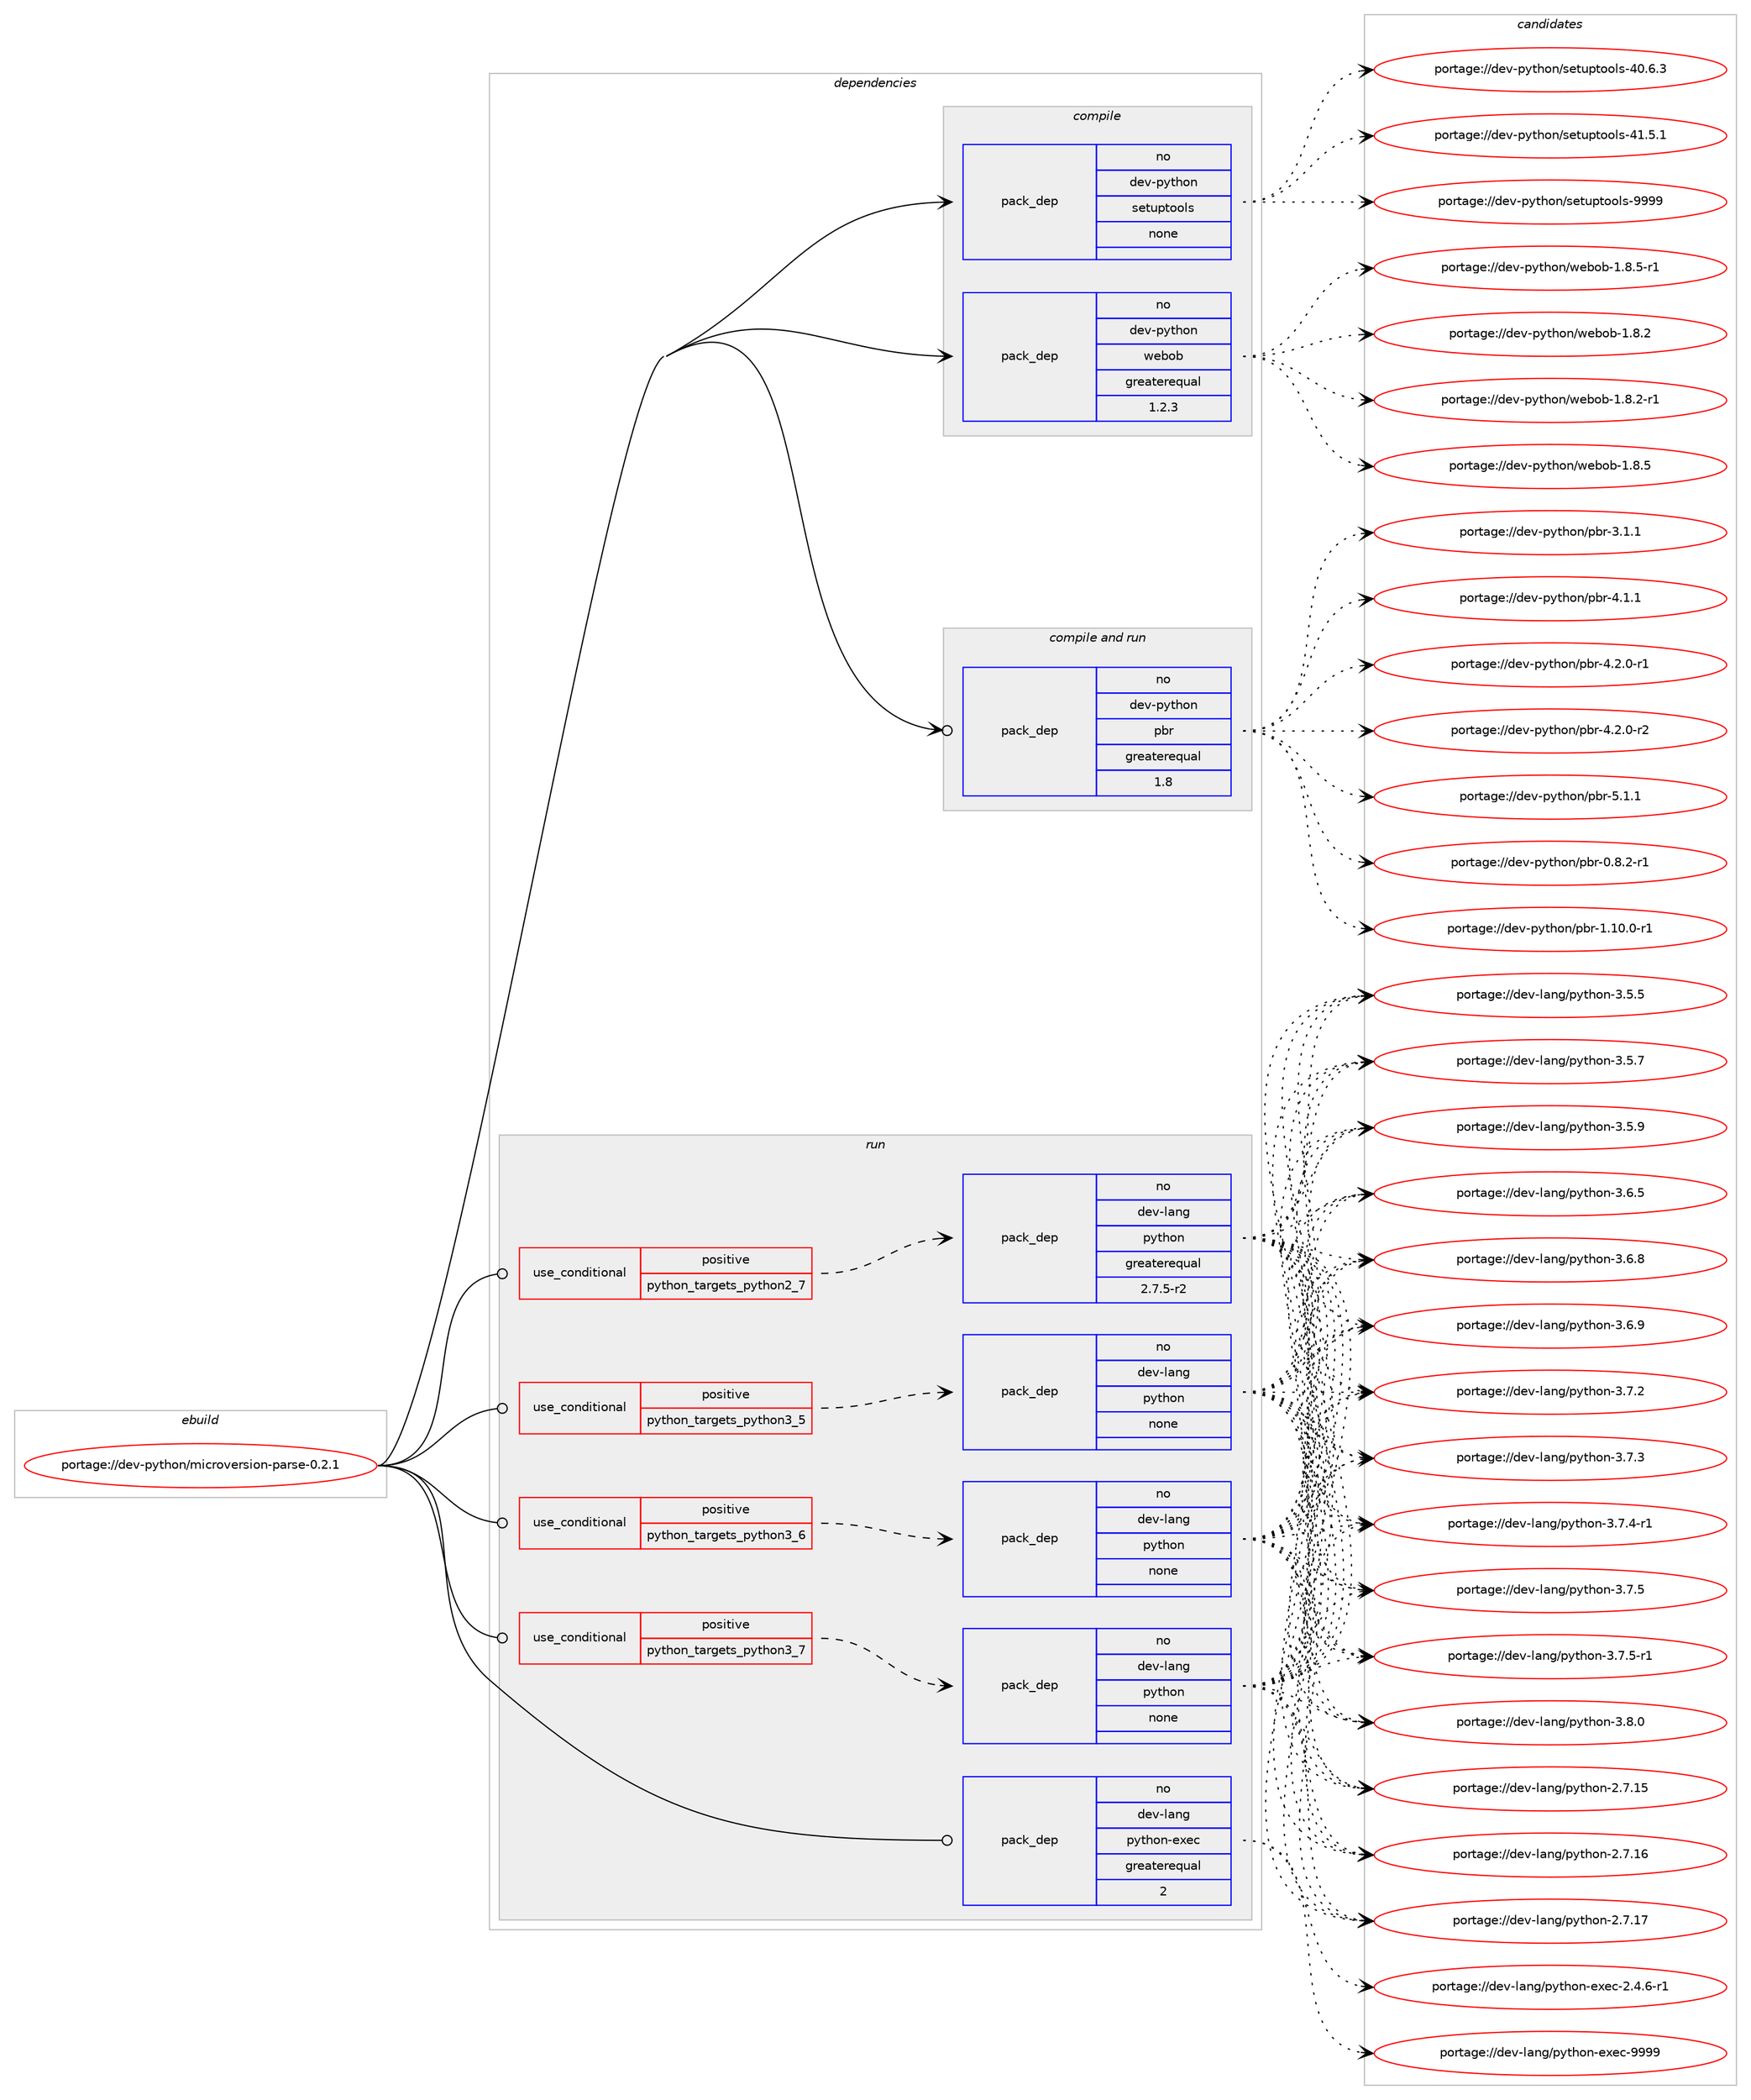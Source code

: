 digraph prolog {

# *************
# Graph options
# *************

newrank=true;
concentrate=true;
compound=true;
graph [rankdir=LR,fontname=Helvetica,fontsize=10,ranksep=1.5];#, ranksep=2.5, nodesep=0.2];
edge  [arrowhead=vee];
node  [fontname=Helvetica,fontsize=10];

# **********
# The ebuild
# **********

subgraph cluster_leftcol {
color=gray;
rank=same;
label=<<i>ebuild</i>>;
id [label="portage://dev-python/microversion-parse-0.2.1", color=red, width=4, href="../dev-python/microversion-parse-0.2.1.svg"];
}

# ****************
# The dependencies
# ****************

subgraph cluster_midcol {
color=gray;
label=<<i>dependencies</i>>;
subgraph cluster_compile {
fillcolor="#eeeeee";
style=filled;
label=<<i>compile</i>>;
subgraph pack114318 {
dependency149398 [label=<<TABLE BORDER="0" CELLBORDER="1" CELLSPACING="0" CELLPADDING="4" WIDTH="220"><TR><TD ROWSPAN="6" CELLPADDING="30">pack_dep</TD></TR><TR><TD WIDTH="110">no</TD></TR><TR><TD>dev-python</TD></TR><TR><TD>setuptools</TD></TR><TR><TD>none</TD></TR><TR><TD></TD></TR></TABLE>>, shape=none, color=blue];
}
id:e -> dependency149398:w [weight=20,style="solid",arrowhead="vee"];
subgraph pack114319 {
dependency149399 [label=<<TABLE BORDER="0" CELLBORDER="1" CELLSPACING="0" CELLPADDING="4" WIDTH="220"><TR><TD ROWSPAN="6" CELLPADDING="30">pack_dep</TD></TR><TR><TD WIDTH="110">no</TD></TR><TR><TD>dev-python</TD></TR><TR><TD>webob</TD></TR><TR><TD>greaterequal</TD></TR><TR><TD>1.2.3</TD></TR></TABLE>>, shape=none, color=blue];
}
id:e -> dependency149399:w [weight=20,style="solid",arrowhead="vee"];
}
subgraph cluster_compileandrun {
fillcolor="#eeeeee";
style=filled;
label=<<i>compile and run</i>>;
subgraph pack114320 {
dependency149400 [label=<<TABLE BORDER="0" CELLBORDER="1" CELLSPACING="0" CELLPADDING="4" WIDTH="220"><TR><TD ROWSPAN="6" CELLPADDING="30">pack_dep</TD></TR><TR><TD WIDTH="110">no</TD></TR><TR><TD>dev-python</TD></TR><TR><TD>pbr</TD></TR><TR><TD>greaterequal</TD></TR><TR><TD>1.8</TD></TR></TABLE>>, shape=none, color=blue];
}
id:e -> dependency149400:w [weight=20,style="solid",arrowhead="odotvee"];
}
subgraph cluster_run {
fillcolor="#eeeeee";
style=filled;
label=<<i>run</i>>;
subgraph cond31754 {
dependency149401 [label=<<TABLE BORDER="0" CELLBORDER="1" CELLSPACING="0" CELLPADDING="4"><TR><TD ROWSPAN="3" CELLPADDING="10">use_conditional</TD></TR><TR><TD>positive</TD></TR><TR><TD>python_targets_python2_7</TD></TR></TABLE>>, shape=none, color=red];
subgraph pack114321 {
dependency149402 [label=<<TABLE BORDER="0" CELLBORDER="1" CELLSPACING="0" CELLPADDING="4" WIDTH="220"><TR><TD ROWSPAN="6" CELLPADDING="30">pack_dep</TD></TR><TR><TD WIDTH="110">no</TD></TR><TR><TD>dev-lang</TD></TR><TR><TD>python</TD></TR><TR><TD>greaterequal</TD></TR><TR><TD>2.7.5-r2</TD></TR></TABLE>>, shape=none, color=blue];
}
dependency149401:e -> dependency149402:w [weight=20,style="dashed",arrowhead="vee"];
}
id:e -> dependency149401:w [weight=20,style="solid",arrowhead="odot"];
subgraph cond31755 {
dependency149403 [label=<<TABLE BORDER="0" CELLBORDER="1" CELLSPACING="0" CELLPADDING="4"><TR><TD ROWSPAN="3" CELLPADDING="10">use_conditional</TD></TR><TR><TD>positive</TD></TR><TR><TD>python_targets_python3_5</TD></TR></TABLE>>, shape=none, color=red];
subgraph pack114322 {
dependency149404 [label=<<TABLE BORDER="0" CELLBORDER="1" CELLSPACING="0" CELLPADDING="4" WIDTH="220"><TR><TD ROWSPAN="6" CELLPADDING="30">pack_dep</TD></TR><TR><TD WIDTH="110">no</TD></TR><TR><TD>dev-lang</TD></TR><TR><TD>python</TD></TR><TR><TD>none</TD></TR><TR><TD></TD></TR></TABLE>>, shape=none, color=blue];
}
dependency149403:e -> dependency149404:w [weight=20,style="dashed",arrowhead="vee"];
}
id:e -> dependency149403:w [weight=20,style="solid",arrowhead="odot"];
subgraph cond31756 {
dependency149405 [label=<<TABLE BORDER="0" CELLBORDER="1" CELLSPACING="0" CELLPADDING="4"><TR><TD ROWSPAN="3" CELLPADDING="10">use_conditional</TD></TR><TR><TD>positive</TD></TR><TR><TD>python_targets_python3_6</TD></TR></TABLE>>, shape=none, color=red];
subgraph pack114323 {
dependency149406 [label=<<TABLE BORDER="0" CELLBORDER="1" CELLSPACING="0" CELLPADDING="4" WIDTH="220"><TR><TD ROWSPAN="6" CELLPADDING="30">pack_dep</TD></TR><TR><TD WIDTH="110">no</TD></TR><TR><TD>dev-lang</TD></TR><TR><TD>python</TD></TR><TR><TD>none</TD></TR><TR><TD></TD></TR></TABLE>>, shape=none, color=blue];
}
dependency149405:e -> dependency149406:w [weight=20,style="dashed",arrowhead="vee"];
}
id:e -> dependency149405:w [weight=20,style="solid",arrowhead="odot"];
subgraph cond31757 {
dependency149407 [label=<<TABLE BORDER="0" CELLBORDER="1" CELLSPACING="0" CELLPADDING="4"><TR><TD ROWSPAN="3" CELLPADDING="10">use_conditional</TD></TR><TR><TD>positive</TD></TR><TR><TD>python_targets_python3_7</TD></TR></TABLE>>, shape=none, color=red];
subgraph pack114324 {
dependency149408 [label=<<TABLE BORDER="0" CELLBORDER="1" CELLSPACING="0" CELLPADDING="4" WIDTH="220"><TR><TD ROWSPAN="6" CELLPADDING="30">pack_dep</TD></TR><TR><TD WIDTH="110">no</TD></TR><TR><TD>dev-lang</TD></TR><TR><TD>python</TD></TR><TR><TD>none</TD></TR><TR><TD></TD></TR></TABLE>>, shape=none, color=blue];
}
dependency149407:e -> dependency149408:w [weight=20,style="dashed",arrowhead="vee"];
}
id:e -> dependency149407:w [weight=20,style="solid",arrowhead="odot"];
subgraph pack114325 {
dependency149409 [label=<<TABLE BORDER="0" CELLBORDER="1" CELLSPACING="0" CELLPADDING="4" WIDTH="220"><TR><TD ROWSPAN="6" CELLPADDING="30">pack_dep</TD></TR><TR><TD WIDTH="110">no</TD></TR><TR><TD>dev-lang</TD></TR><TR><TD>python-exec</TD></TR><TR><TD>greaterequal</TD></TR><TR><TD>2</TD></TR></TABLE>>, shape=none, color=blue];
}
id:e -> dependency149409:w [weight=20,style="solid",arrowhead="odot"];
}
}

# **************
# The candidates
# **************

subgraph cluster_choices {
rank=same;
color=gray;
label=<<i>candidates</i>>;

subgraph choice114318 {
color=black;
nodesep=1;
choiceportage100101118451121211161041111104711510111611711211611111110811545524846544651 [label="portage://dev-python/setuptools-40.6.3", color=red, width=4,href="../dev-python/setuptools-40.6.3.svg"];
choiceportage100101118451121211161041111104711510111611711211611111110811545524946534649 [label="portage://dev-python/setuptools-41.5.1", color=red, width=4,href="../dev-python/setuptools-41.5.1.svg"];
choiceportage10010111845112121116104111110471151011161171121161111111081154557575757 [label="portage://dev-python/setuptools-9999", color=red, width=4,href="../dev-python/setuptools-9999.svg"];
dependency149398:e -> choiceportage100101118451121211161041111104711510111611711211611111110811545524846544651:w [style=dotted,weight="100"];
dependency149398:e -> choiceportage100101118451121211161041111104711510111611711211611111110811545524946534649:w [style=dotted,weight="100"];
dependency149398:e -> choiceportage10010111845112121116104111110471151011161171121161111111081154557575757:w [style=dotted,weight="100"];
}
subgraph choice114319 {
color=black;
nodesep=1;
choiceportage10010111845112121116104111110471191019811198454946564650 [label="portage://dev-python/webob-1.8.2", color=red, width=4,href="../dev-python/webob-1.8.2.svg"];
choiceportage100101118451121211161041111104711910198111984549465646504511449 [label="portage://dev-python/webob-1.8.2-r1", color=red, width=4,href="../dev-python/webob-1.8.2-r1.svg"];
choiceportage10010111845112121116104111110471191019811198454946564653 [label="portage://dev-python/webob-1.8.5", color=red, width=4,href="../dev-python/webob-1.8.5.svg"];
choiceportage100101118451121211161041111104711910198111984549465646534511449 [label="portage://dev-python/webob-1.8.5-r1", color=red, width=4,href="../dev-python/webob-1.8.5-r1.svg"];
dependency149399:e -> choiceportage10010111845112121116104111110471191019811198454946564650:w [style=dotted,weight="100"];
dependency149399:e -> choiceportage100101118451121211161041111104711910198111984549465646504511449:w [style=dotted,weight="100"];
dependency149399:e -> choiceportage10010111845112121116104111110471191019811198454946564653:w [style=dotted,weight="100"];
dependency149399:e -> choiceportage100101118451121211161041111104711910198111984549465646534511449:w [style=dotted,weight="100"];
}
subgraph choice114320 {
color=black;
nodesep=1;
choiceportage1001011184511212111610411111047112981144548465646504511449 [label="portage://dev-python/pbr-0.8.2-r1", color=red, width=4,href="../dev-python/pbr-0.8.2-r1.svg"];
choiceportage100101118451121211161041111104711298114454946494846484511449 [label="portage://dev-python/pbr-1.10.0-r1", color=red, width=4,href="../dev-python/pbr-1.10.0-r1.svg"];
choiceportage100101118451121211161041111104711298114455146494649 [label="portage://dev-python/pbr-3.1.1", color=red, width=4,href="../dev-python/pbr-3.1.1.svg"];
choiceportage100101118451121211161041111104711298114455246494649 [label="portage://dev-python/pbr-4.1.1", color=red, width=4,href="../dev-python/pbr-4.1.1.svg"];
choiceportage1001011184511212111610411111047112981144552465046484511449 [label="portage://dev-python/pbr-4.2.0-r1", color=red, width=4,href="../dev-python/pbr-4.2.0-r1.svg"];
choiceportage1001011184511212111610411111047112981144552465046484511450 [label="portage://dev-python/pbr-4.2.0-r2", color=red, width=4,href="../dev-python/pbr-4.2.0-r2.svg"];
choiceportage100101118451121211161041111104711298114455346494649 [label="portage://dev-python/pbr-5.1.1", color=red, width=4,href="../dev-python/pbr-5.1.1.svg"];
dependency149400:e -> choiceportage1001011184511212111610411111047112981144548465646504511449:w [style=dotted,weight="100"];
dependency149400:e -> choiceportage100101118451121211161041111104711298114454946494846484511449:w [style=dotted,weight="100"];
dependency149400:e -> choiceportage100101118451121211161041111104711298114455146494649:w [style=dotted,weight="100"];
dependency149400:e -> choiceportage100101118451121211161041111104711298114455246494649:w [style=dotted,weight="100"];
dependency149400:e -> choiceportage1001011184511212111610411111047112981144552465046484511449:w [style=dotted,weight="100"];
dependency149400:e -> choiceportage1001011184511212111610411111047112981144552465046484511450:w [style=dotted,weight="100"];
dependency149400:e -> choiceportage100101118451121211161041111104711298114455346494649:w [style=dotted,weight="100"];
}
subgraph choice114321 {
color=black;
nodesep=1;
choiceportage10010111845108971101034711212111610411111045504655464953 [label="portage://dev-lang/python-2.7.15", color=red, width=4,href="../dev-lang/python-2.7.15.svg"];
choiceportage10010111845108971101034711212111610411111045504655464954 [label="portage://dev-lang/python-2.7.16", color=red, width=4,href="../dev-lang/python-2.7.16.svg"];
choiceportage10010111845108971101034711212111610411111045504655464955 [label="portage://dev-lang/python-2.7.17", color=red, width=4,href="../dev-lang/python-2.7.17.svg"];
choiceportage100101118451089711010347112121116104111110455146534653 [label="portage://dev-lang/python-3.5.5", color=red, width=4,href="../dev-lang/python-3.5.5.svg"];
choiceportage100101118451089711010347112121116104111110455146534655 [label="portage://dev-lang/python-3.5.7", color=red, width=4,href="../dev-lang/python-3.5.7.svg"];
choiceportage100101118451089711010347112121116104111110455146534657 [label="portage://dev-lang/python-3.5.9", color=red, width=4,href="../dev-lang/python-3.5.9.svg"];
choiceportage100101118451089711010347112121116104111110455146544653 [label="portage://dev-lang/python-3.6.5", color=red, width=4,href="../dev-lang/python-3.6.5.svg"];
choiceportage100101118451089711010347112121116104111110455146544656 [label="portage://dev-lang/python-3.6.8", color=red, width=4,href="../dev-lang/python-3.6.8.svg"];
choiceportage100101118451089711010347112121116104111110455146544657 [label="portage://dev-lang/python-3.6.9", color=red, width=4,href="../dev-lang/python-3.6.9.svg"];
choiceportage100101118451089711010347112121116104111110455146554650 [label="portage://dev-lang/python-3.7.2", color=red, width=4,href="../dev-lang/python-3.7.2.svg"];
choiceportage100101118451089711010347112121116104111110455146554651 [label="portage://dev-lang/python-3.7.3", color=red, width=4,href="../dev-lang/python-3.7.3.svg"];
choiceportage1001011184510897110103471121211161041111104551465546524511449 [label="portage://dev-lang/python-3.7.4-r1", color=red, width=4,href="../dev-lang/python-3.7.4-r1.svg"];
choiceportage100101118451089711010347112121116104111110455146554653 [label="portage://dev-lang/python-3.7.5", color=red, width=4,href="../dev-lang/python-3.7.5.svg"];
choiceportage1001011184510897110103471121211161041111104551465546534511449 [label="portage://dev-lang/python-3.7.5-r1", color=red, width=4,href="../dev-lang/python-3.7.5-r1.svg"];
choiceportage100101118451089711010347112121116104111110455146564648 [label="portage://dev-lang/python-3.8.0", color=red, width=4,href="../dev-lang/python-3.8.0.svg"];
dependency149402:e -> choiceportage10010111845108971101034711212111610411111045504655464953:w [style=dotted,weight="100"];
dependency149402:e -> choiceportage10010111845108971101034711212111610411111045504655464954:w [style=dotted,weight="100"];
dependency149402:e -> choiceportage10010111845108971101034711212111610411111045504655464955:w [style=dotted,weight="100"];
dependency149402:e -> choiceportage100101118451089711010347112121116104111110455146534653:w [style=dotted,weight="100"];
dependency149402:e -> choiceportage100101118451089711010347112121116104111110455146534655:w [style=dotted,weight="100"];
dependency149402:e -> choiceportage100101118451089711010347112121116104111110455146534657:w [style=dotted,weight="100"];
dependency149402:e -> choiceportage100101118451089711010347112121116104111110455146544653:w [style=dotted,weight="100"];
dependency149402:e -> choiceportage100101118451089711010347112121116104111110455146544656:w [style=dotted,weight="100"];
dependency149402:e -> choiceportage100101118451089711010347112121116104111110455146544657:w [style=dotted,weight="100"];
dependency149402:e -> choiceportage100101118451089711010347112121116104111110455146554650:w [style=dotted,weight="100"];
dependency149402:e -> choiceportage100101118451089711010347112121116104111110455146554651:w [style=dotted,weight="100"];
dependency149402:e -> choiceportage1001011184510897110103471121211161041111104551465546524511449:w [style=dotted,weight="100"];
dependency149402:e -> choiceportage100101118451089711010347112121116104111110455146554653:w [style=dotted,weight="100"];
dependency149402:e -> choiceportage1001011184510897110103471121211161041111104551465546534511449:w [style=dotted,weight="100"];
dependency149402:e -> choiceportage100101118451089711010347112121116104111110455146564648:w [style=dotted,weight="100"];
}
subgraph choice114322 {
color=black;
nodesep=1;
choiceportage10010111845108971101034711212111610411111045504655464953 [label="portage://dev-lang/python-2.7.15", color=red, width=4,href="../dev-lang/python-2.7.15.svg"];
choiceportage10010111845108971101034711212111610411111045504655464954 [label="portage://dev-lang/python-2.7.16", color=red, width=4,href="../dev-lang/python-2.7.16.svg"];
choiceportage10010111845108971101034711212111610411111045504655464955 [label="portage://dev-lang/python-2.7.17", color=red, width=4,href="../dev-lang/python-2.7.17.svg"];
choiceportage100101118451089711010347112121116104111110455146534653 [label="portage://dev-lang/python-3.5.5", color=red, width=4,href="../dev-lang/python-3.5.5.svg"];
choiceportage100101118451089711010347112121116104111110455146534655 [label="portage://dev-lang/python-3.5.7", color=red, width=4,href="../dev-lang/python-3.5.7.svg"];
choiceportage100101118451089711010347112121116104111110455146534657 [label="portage://dev-lang/python-3.5.9", color=red, width=4,href="../dev-lang/python-3.5.9.svg"];
choiceportage100101118451089711010347112121116104111110455146544653 [label="portage://dev-lang/python-3.6.5", color=red, width=4,href="../dev-lang/python-3.6.5.svg"];
choiceportage100101118451089711010347112121116104111110455146544656 [label="portage://dev-lang/python-3.6.8", color=red, width=4,href="../dev-lang/python-3.6.8.svg"];
choiceportage100101118451089711010347112121116104111110455146544657 [label="portage://dev-lang/python-3.6.9", color=red, width=4,href="../dev-lang/python-3.6.9.svg"];
choiceportage100101118451089711010347112121116104111110455146554650 [label="portage://dev-lang/python-3.7.2", color=red, width=4,href="../dev-lang/python-3.7.2.svg"];
choiceportage100101118451089711010347112121116104111110455146554651 [label="portage://dev-lang/python-3.7.3", color=red, width=4,href="../dev-lang/python-3.7.3.svg"];
choiceportage1001011184510897110103471121211161041111104551465546524511449 [label="portage://dev-lang/python-3.7.4-r1", color=red, width=4,href="../dev-lang/python-3.7.4-r1.svg"];
choiceportage100101118451089711010347112121116104111110455146554653 [label="portage://dev-lang/python-3.7.5", color=red, width=4,href="../dev-lang/python-3.7.5.svg"];
choiceportage1001011184510897110103471121211161041111104551465546534511449 [label="portage://dev-lang/python-3.7.5-r1", color=red, width=4,href="../dev-lang/python-3.7.5-r1.svg"];
choiceportage100101118451089711010347112121116104111110455146564648 [label="portage://dev-lang/python-3.8.0", color=red, width=4,href="../dev-lang/python-3.8.0.svg"];
dependency149404:e -> choiceportage10010111845108971101034711212111610411111045504655464953:w [style=dotted,weight="100"];
dependency149404:e -> choiceportage10010111845108971101034711212111610411111045504655464954:w [style=dotted,weight="100"];
dependency149404:e -> choiceportage10010111845108971101034711212111610411111045504655464955:w [style=dotted,weight="100"];
dependency149404:e -> choiceportage100101118451089711010347112121116104111110455146534653:w [style=dotted,weight="100"];
dependency149404:e -> choiceportage100101118451089711010347112121116104111110455146534655:w [style=dotted,weight="100"];
dependency149404:e -> choiceportage100101118451089711010347112121116104111110455146534657:w [style=dotted,weight="100"];
dependency149404:e -> choiceportage100101118451089711010347112121116104111110455146544653:w [style=dotted,weight="100"];
dependency149404:e -> choiceportage100101118451089711010347112121116104111110455146544656:w [style=dotted,weight="100"];
dependency149404:e -> choiceportage100101118451089711010347112121116104111110455146544657:w [style=dotted,weight="100"];
dependency149404:e -> choiceportage100101118451089711010347112121116104111110455146554650:w [style=dotted,weight="100"];
dependency149404:e -> choiceportage100101118451089711010347112121116104111110455146554651:w [style=dotted,weight="100"];
dependency149404:e -> choiceportage1001011184510897110103471121211161041111104551465546524511449:w [style=dotted,weight="100"];
dependency149404:e -> choiceportage100101118451089711010347112121116104111110455146554653:w [style=dotted,weight="100"];
dependency149404:e -> choiceportage1001011184510897110103471121211161041111104551465546534511449:w [style=dotted,weight="100"];
dependency149404:e -> choiceportage100101118451089711010347112121116104111110455146564648:w [style=dotted,weight="100"];
}
subgraph choice114323 {
color=black;
nodesep=1;
choiceportage10010111845108971101034711212111610411111045504655464953 [label="portage://dev-lang/python-2.7.15", color=red, width=4,href="../dev-lang/python-2.7.15.svg"];
choiceportage10010111845108971101034711212111610411111045504655464954 [label="portage://dev-lang/python-2.7.16", color=red, width=4,href="../dev-lang/python-2.7.16.svg"];
choiceportage10010111845108971101034711212111610411111045504655464955 [label="portage://dev-lang/python-2.7.17", color=red, width=4,href="../dev-lang/python-2.7.17.svg"];
choiceportage100101118451089711010347112121116104111110455146534653 [label="portage://dev-lang/python-3.5.5", color=red, width=4,href="../dev-lang/python-3.5.5.svg"];
choiceportage100101118451089711010347112121116104111110455146534655 [label="portage://dev-lang/python-3.5.7", color=red, width=4,href="../dev-lang/python-3.5.7.svg"];
choiceportage100101118451089711010347112121116104111110455146534657 [label="portage://dev-lang/python-3.5.9", color=red, width=4,href="../dev-lang/python-3.5.9.svg"];
choiceportage100101118451089711010347112121116104111110455146544653 [label="portage://dev-lang/python-3.6.5", color=red, width=4,href="../dev-lang/python-3.6.5.svg"];
choiceportage100101118451089711010347112121116104111110455146544656 [label="portage://dev-lang/python-3.6.8", color=red, width=4,href="../dev-lang/python-3.6.8.svg"];
choiceportage100101118451089711010347112121116104111110455146544657 [label="portage://dev-lang/python-3.6.9", color=red, width=4,href="../dev-lang/python-3.6.9.svg"];
choiceportage100101118451089711010347112121116104111110455146554650 [label="portage://dev-lang/python-3.7.2", color=red, width=4,href="../dev-lang/python-3.7.2.svg"];
choiceportage100101118451089711010347112121116104111110455146554651 [label="portage://dev-lang/python-3.7.3", color=red, width=4,href="../dev-lang/python-3.7.3.svg"];
choiceportage1001011184510897110103471121211161041111104551465546524511449 [label="portage://dev-lang/python-3.7.4-r1", color=red, width=4,href="../dev-lang/python-3.7.4-r1.svg"];
choiceportage100101118451089711010347112121116104111110455146554653 [label="portage://dev-lang/python-3.7.5", color=red, width=4,href="../dev-lang/python-3.7.5.svg"];
choiceportage1001011184510897110103471121211161041111104551465546534511449 [label="portage://dev-lang/python-3.7.5-r1", color=red, width=4,href="../dev-lang/python-3.7.5-r1.svg"];
choiceportage100101118451089711010347112121116104111110455146564648 [label="portage://dev-lang/python-3.8.0", color=red, width=4,href="../dev-lang/python-3.8.0.svg"];
dependency149406:e -> choiceportage10010111845108971101034711212111610411111045504655464953:w [style=dotted,weight="100"];
dependency149406:e -> choiceportage10010111845108971101034711212111610411111045504655464954:w [style=dotted,weight="100"];
dependency149406:e -> choiceportage10010111845108971101034711212111610411111045504655464955:w [style=dotted,weight="100"];
dependency149406:e -> choiceportage100101118451089711010347112121116104111110455146534653:w [style=dotted,weight="100"];
dependency149406:e -> choiceportage100101118451089711010347112121116104111110455146534655:w [style=dotted,weight="100"];
dependency149406:e -> choiceportage100101118451089711010347112121116104111110455146534657:w [style=dotted,weight="100"];
dependency149406:e -> choiceportage100101118451089711010347112121116104111110455146544653:w [style=dotted,weight="100"];
dependency149406:e -> choiceportage100101118451089711010347112121116104111110455146544656:w [style=dotted,weight="100"];
dependency149406:e -> choiceportage100101118451089711010347112121116104111110455146544657:w [style=dotted,weight="100"];
dependency149406:e -> choiceportage100101118451089711010347112121116104111110455146554650:w [style=dotted,weight="100"];
dependency149406:e -> choiceportage100101118451089711010347112121116104111110455146554651:w [style=dotted,weight="100"];
dependency149406:e -> choiceportage1001011184510897110103471121211161041111104551465546524511449:w [style=dotted,weight="100"];
dependency149406:e -> choiceportage100101118451089711010347112121116104111110455146554653:w [style=dotted,weight="100"];
dependency149406:e -> choiceportage1001011184510897110103471121211161041111104551465546534511449:w [style=dotted,weight="100"];
dependency149406:e -> choiceportage100101118451089711010347112121116104111110455146564648:w [style=dotted,weight="100"];
}
subgraph choice114324 {
color=black;
nodesep=1;
choiceportage10010111845108971101034711212111610411111045504655464953 [label="portage://dev-lang/python-2.7.15", color=red, width=4,href="../dev-lang/python-2.7.15.svg"];
choiceportage10010111845108971101034711212111610411111045504655464954 [label="portage://dev-lang/python-2.7.16", color=red, width=4,href="../dev-lang/python-2.7.16.svg"];
choiceportage10010111845108971101034711212111610411111045504655464955 [label="portage://dev-lang/python-2.7.17", color=red, width=4,href="../dev-lang/python-2.7.17.svg"];
choiceportage100101118451089711010347112121116104111110455146534653 [label="portage://dev-lang/python-3.5.5", color=red, width=4,href="../dev-lang/python-3.5.5.svg"];
choiceportage100101118451089711010347112121116104111110455146534655 [label="portage://dev-lang/python-3.5.7", color=red, width=4,href="../dev-lang/python-3.5.7.svg"];
choiceportage100101118451089711010347112121116104111110455146534657 [label="portage://dev-lang/python-3.5.9", color=red, width=4,href="../dev-lang/python-3.5.9.svg"];
choiceportage100101118451089711010347112121116104111110455146544653 [label="portage://dev-lang/python-3.6.5", color=red, width=4,href="../dev-lang/python-3.6.5.svg"];
choiceportage100101118451089711010347112121116104111110455146544656 [label="portage://dev-lang/python-3.6.8", color=red, width=4,href="../dev-lang/python-3.6.8.svg"];
choiceportage100101118451089711010347112121116104111110455146544657 [label="portage://dev-lang/python-3.6.9", color=red, width=4,href="../dev-lang/python-3.6.9.svg"];
choiceportage100101118451089711010347112121116104111110455146554650 [label="portage://dev-lang/python-3.7.2", color=red, width=4,href="../dev-lang/python-3.7.2.svg"];
choiceportage100101118451089711010347112121116104111110455146554651 [label="portage://dev-lang/python-3.7.3", color=red, width=4,href="../dev-lang/python-3.7.3.svg"];
choiceportage1001011184510897110103471121211161041111104551465546524511449 [label="portage://dev-lang/python-3.7.4-r1", color=red, width=4,href="../dev-lang/python-3.7.4-r1.svg"];
choiceportage100101118451089711010347112121116104111110455146554653 [label="portage://dev-lang/python-3.7.5", color=red, width=4,href="../dev-lang/python-3.7.5.svg"];
choiceportage1001011184510897110103471121211161041111104551465546534511449 [label="portage://dev-lang/python-3.7.5-r1", color=red, width=4,href="../dev-lang/python-3.7.5-r1.svg"];
choiceportage100101118451089711010347112121116104111110455146564648 [label="portage://dev-lang/python-3.8.0", color=red, width=4,href="../dev-lang/python-3.8.0.svg"];
dependency149408:e -> choiceportage10010111845108971101034711212111610411111045504655464953:w [style=dotted,weight="100"];
dependency149408:e -> choiceportage10010111845108971101034711212111610411111045504655464954:w [style=dotted,weight="100"];
dependency149408:e -> choiceportage10010111845108971101034711212111610411111045504655464955:w [style=dotted,weight="100"];
dependency149408:e -> choiceportage100101118451089711010347112121116104111110455146534653:w [style=dotted,weight="100"];
dependency149408:e -> choiceportage100101118451089711010347112121116104111110455146534655:w [style=dotted,weight="100"];
dependency149408:e -> choiceportage100101118451089711010347112121116104111110455146534657:w [style=dotted,weight="100"];
dependency149408:e -> choiceportage100101118451089711010347112121116104111110455146544653:w [style=dotted,weight="100"];
dependency149408:e -> choiceportage100101118451089711010347112121116104111110455146544656:w [style=dotted,weight="100"];
dependency149408:e -> choiceportage100101118451089711010347112121116104111110455146544657:w [style=dotted,weight="100"];
dependency149408:e -> choiceportage100101118451089711010347112121116104111110455146554650:w [style=dotted,weight="100"];
dependency149408:e -> choiceportage100101118451089711010347112121116104111110455146554651:w [style=dotted,weight="100"];
dependency149408:e -> choiceportage1001011184510897110103471121211161041111104551465546524511449:w [style=dotted,weight="100"];
dependency149408:e -> choiceportage100101118451089711010347112121116104111110455146554653:w [style=dotted,weight="100"];
dependency149408:e -> choiceportage1001011184510897110103471121211161041111104551465546534511449:w [style=dotted,weight="100"];
dependency149408:e -> choiceportage100101118451089711010347112121116104111110455146564648:w [style=dotted,weight="100"];
}
subgraph choice114325 {
color=black;
nodesep=1;
choiceportage10010111845108971101034711212111610411111045101120101994550465246544511449 [label="portage://dev-lang/python-exec-2.4.6-r1", color=red, width=4,href="../dev-lang/python-exec-2.4.6-r1.svg"];
choiceportage10010111845108971101034711212111610411111045101120101994557575757 [label="portage://dev-lang/python-exec-9999", color=red, width=4,href="../dev-lang/python-exec-9999.svg"];
dependency149409:e -> choiceportage10010111845108971101034711212111610411111045101120101994550465246544511449:w [style=dotted,weight="100"];
dependency149409:e -> choiceportage10010111845108971101034711212111610411111045101120101994557575757:w [style=dotted,weight="100"];
}
}

}
